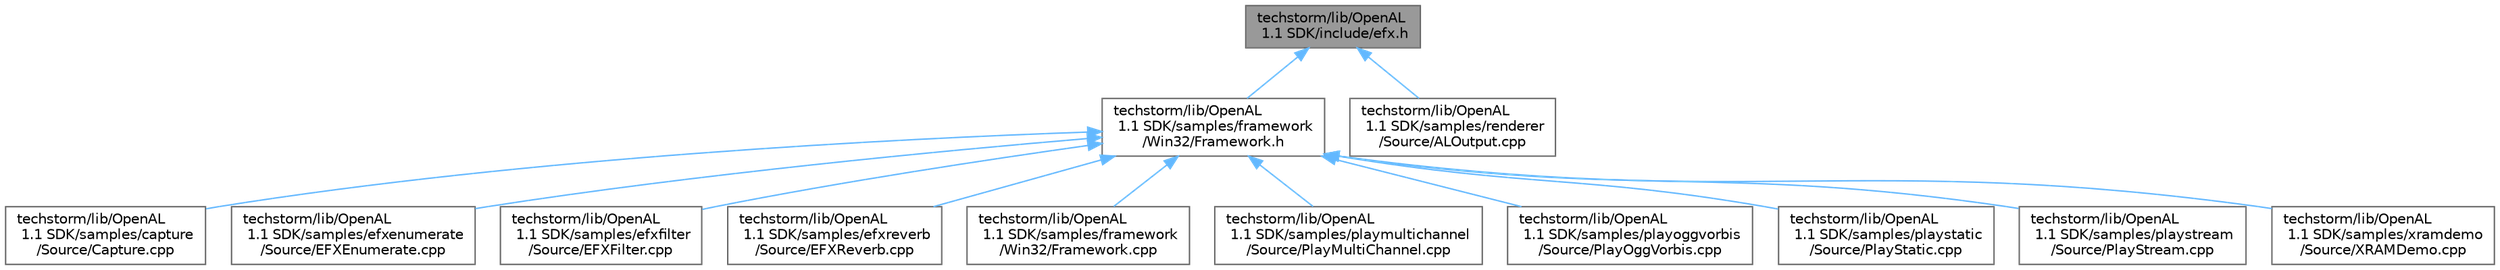 digraph "techstorm/lib/OpenAL 1.1 SDK/include/efx.h"
{
 // LATEX_PDF_SIZE
  bgcolor="transparent";
  edge [fontname=Helvetica,fontsize=10,labelfontname=Helvetica,labelfontsize=10];
  node [fontname=Helvetica,fontsize=10,shape=box,height=0.2,width=0.4];
  Node1 [id="Node000001",label="techstorm/lib/OpenAL\l 1.1 SDK/include/efx.h",height=0.2,width=0.4,color="gray40", fillcolor="grey60", style="filled", fontcolor="black",tooltip=" "];
  Node1 -> Node2 [id="edge1_Node000001_Node000002",dir="back",color="steelblue1",style="solid",tooltip=" "];
  Node2 [id="Node000002",label="techstorm/lib/OpenAL\l 1.1 SDK/samples/framework\l/Win32/Framework.h",height=0.2,width=0.4,color="grey40", fillcolor="white", style="filled",URL="$_framework_8h.html",tooltip=" "];
  Node2 -> Node3 [id="edge2_Node000002_Node000003",dir="back",color="steelblue1",style="solid",tooltip=" "];
  Node3 [id="Node000003",label="techstorm/lib/OpenAL\l 1.1 SDK/samples/capture\l/Source/Capture.cpp",height=0.2,width=0.4,color="grey40", fillcolor="white", style="filled",URL="$_capture_8cpp.html",tooltip=" "];
  Node2 -> Node4 [id="edge3_Node000002_Node000004",dir="back",color="steelblue1",style="solid",tooltip=" "];
  Node4 [id="Node000004",label="techstorm/lib/OpenAL\l 1.1 SDK/samples/efxenumerate\l/Source/EFXEnumerate.cpp",height=0.2,width=0.4,color="grey40", fillcolor="white", style="filled",URL="$_e_f_x_enumerate_8cpp.html",tooltip=" "];
  Node2 -> Node5 [id="edge4_Node000002_Node000005",dir="back",color="steelblue1",style="solid",tooltip=" "];
  Node5 [id="Node000005",label="techstorm/lib/OpenAL\l 1.1 SDK/samples/efxfilter\l/Source/EFXFilter.cpp",height=0.2,width=0.4,color="grey40", fillcolor="white", style="filled",URL="$_e_f_x_filter_8cpp.html",tooltip=" "];
  Node2 -> Node6 [id="edge5_Node000002_Node000006",dir="back",color="steelblue1",style="solid",tooltip=" "];
  Node6 [id="Node000006",label="techstorm/lib/OpenAL\l 1.1 SDK/samples/efxreverb\l/Source/EFXReverb.cpp",height=0.2,width=0.4,color="grey40", fillcolor="white", style="filled",URL="$_e_f_x_reverb_8cpp.html",tooltip=" "];
  Node2 -> Node7 [id="edge6_Node000002_Node000007",dir="back",color="steelblue1",style="solid",tooltip=" "];
  Node7 [id="Node000007",label="techstorm/lib/OpenAL\l 1.1 SDK/samples/framework\l/Win32/Framework.cpp",height=0.2,width=0.4,color="grey40", fillcolor="white", style="filled",URL="$_framework_8cpp.html",tooltip=" "];
  Node2 -> Node8 [id="edge7_Node000002_Node000008",dir="back",color="steelblue1",style="solid",tooltip=" "];
  Node8 [id="Node000008",label="techstorm/lib/OpenAL\l 1.1 SDK/samples/playmultichannel\l/Source/PlayMultiChannel.cpp",height=0.2,width=0.4,color="grey40", fillcolor="white", style="filled",URL="$_play_multi_channel_8cpp.html",tooltip=" "];
  Node2 -> Node9 [id="edge8_Node000002_Node000009",dir="back",color="steelblue1",style="solid",tooltip=" "];
  Node9 [id="Node000009",label="techstorm/lib/OpenAL\l 1.1 SDK/samples/playoggvorbis\l/Source/PlayOggVorbis.cpp",height=0.2,width=0.4,color="grey40", fillcolor="white", style="filled",URL="$_play_ogg_vorbis_8cpp.html",tooltip=" "];
  Node2 -> Node10 [id="edge9_Node000002_Node000010",dir="back",color="steelblue1",style="solid",tooltip=" "];
  Node10 [id="Node000010",label="techstorm/lib/OpenAL\l 1.1 SDK/samples/playstatic\l/Source/PlayStatic.cpp",height=0.2,width=0.4,color="grey40", fillcolor="white", style="filled",URL="$_play_static_8cpp.html",tooltip=" "];
  Node2 -> Node11 [id="edge10_Node000002_Node000011",dir="back",color="steelblue1",style="solid",tooltip=" "];
  Node11 [id="Node000011",label="techstorm/lib/OpenAL\l 1.1 SDK/samples/playstream\l/Source/PlayStream.cpp",height=0.2,width=0.4,color="grey40", fillcolor="white", style="filled",URL="$_play_stream_8cpp.html",tooltip=" "];
  Node2 -> Node12 [id="edge11_Node000002_Node000012",dir="back",color="steelblue1",style="solid",tooltip=" "];
  Node12 [id="Node000012",label="techstorm/lib/OpenAL\l 1.1 SDK/samples/xramdemo\l/Source/XRAMDemo.cpp",height=0.2,width=0.4,color="grey40", fillcolor="white", style="filled",URL="$_x_r_a_m_demo_8cpp.html",tooltip=" "];
  Node1 -> Node13 [id="edge12_Node000001_Node000013",dir="back",color="steelblue1",style="solid",tooltip=" "];
  Node13 [id="Node000013",label="techstorm/lib/OpenAL\l 1.1 SDK/samples/renderer\l/Source/ALOutput.cpp",height=0.2,width=0.4,color="grey40", fillcolor="white", style="filled",URL="$_a_l_output_8cpp.html",tooltip=" "];
}
